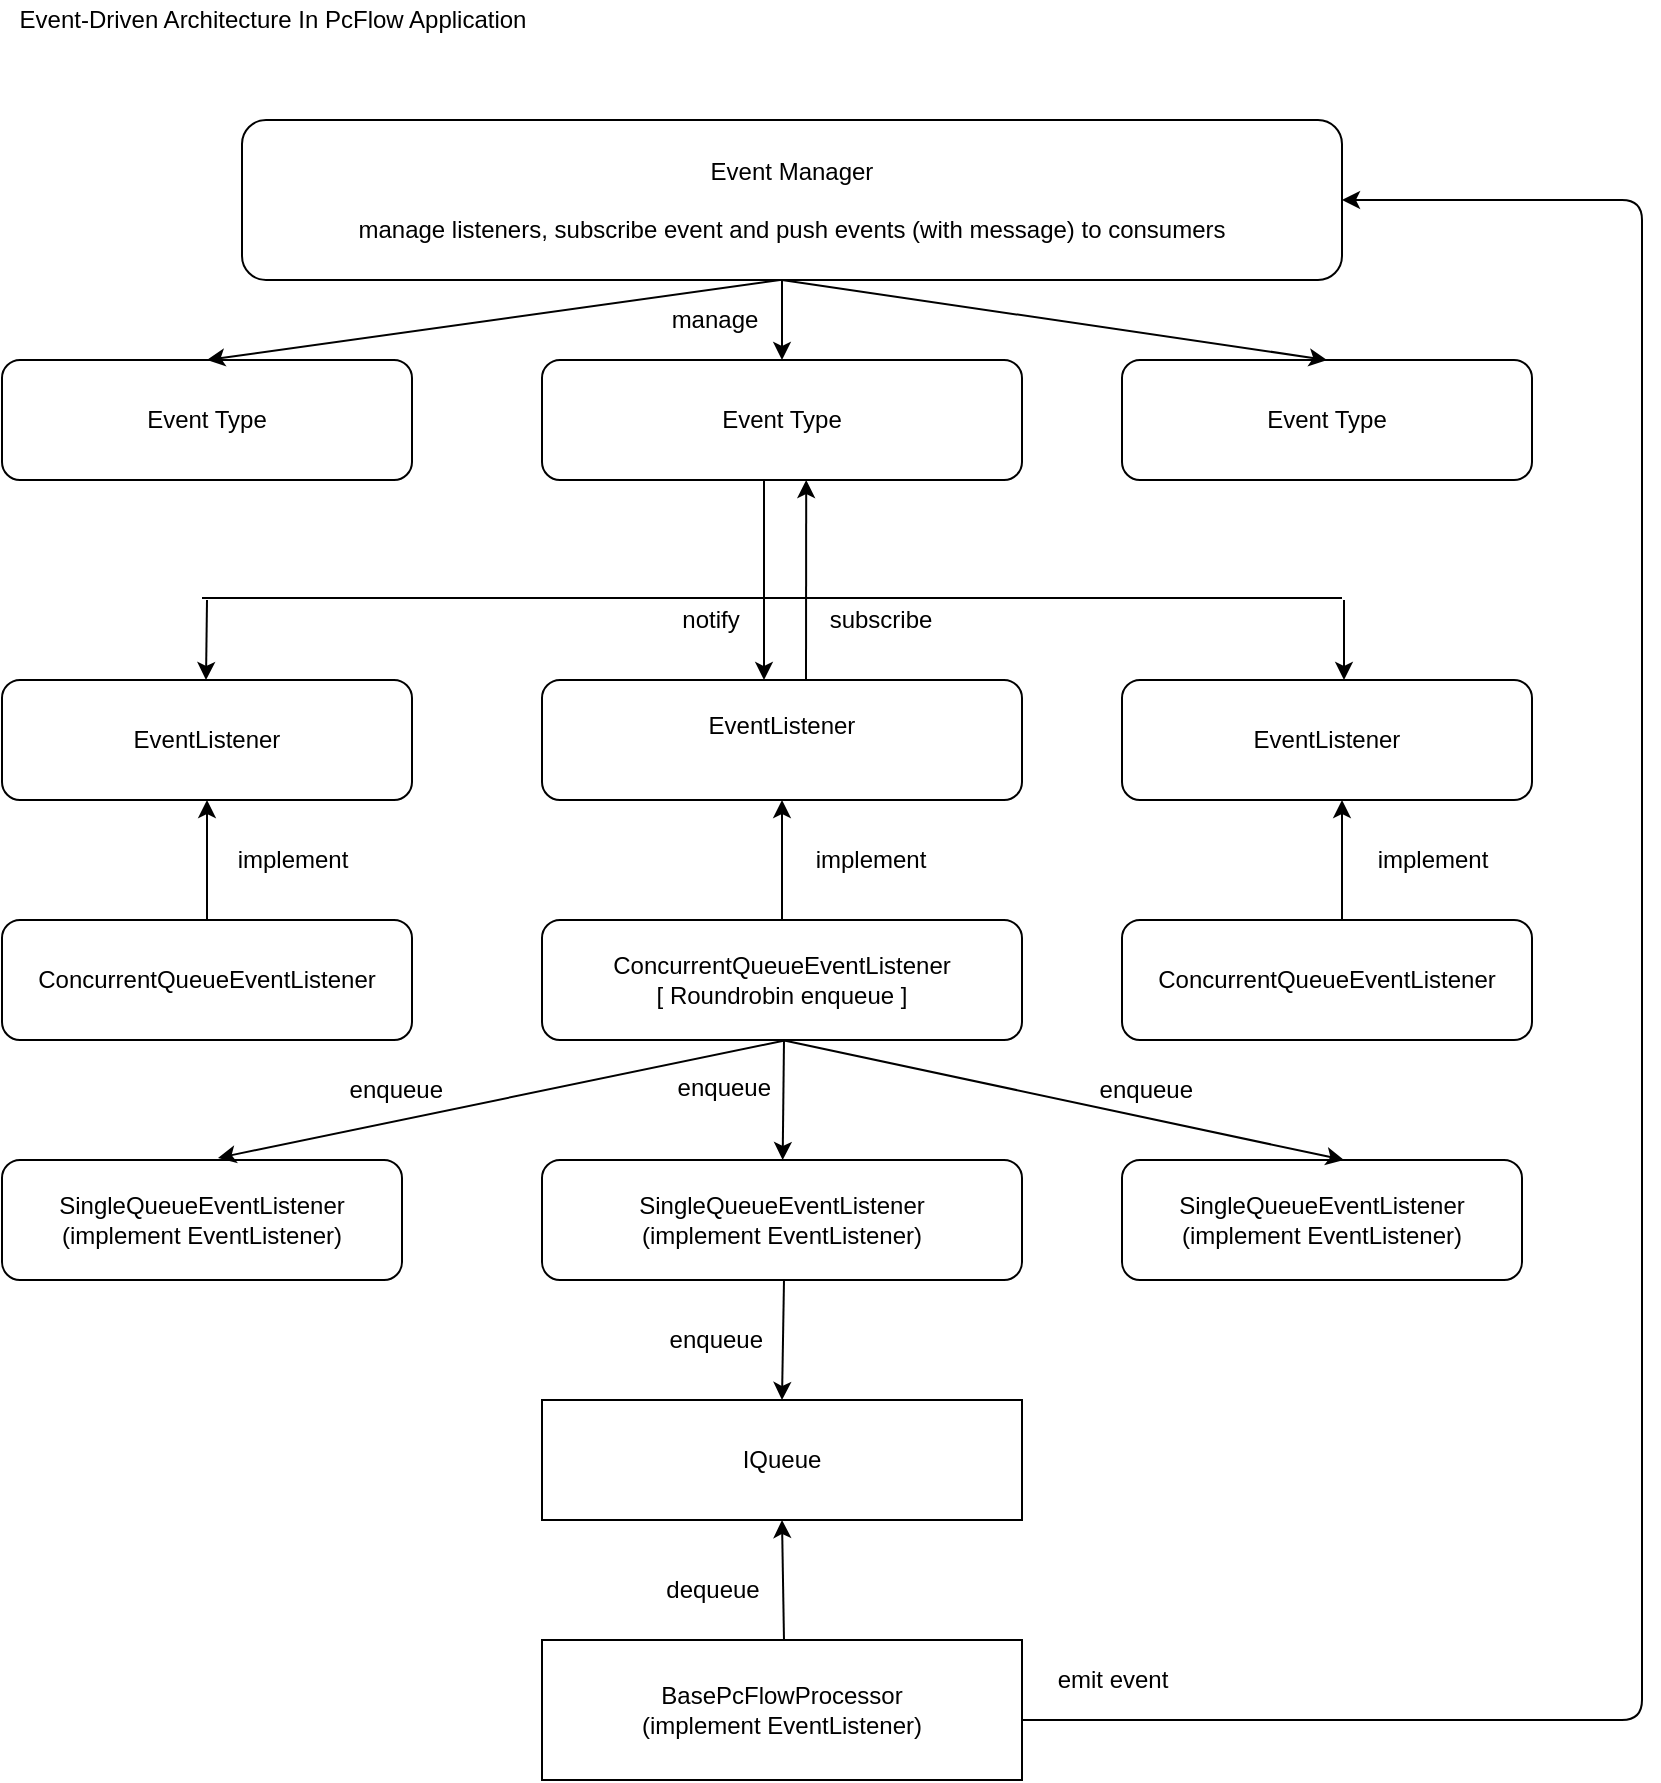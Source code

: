 <mxfile version="13.7.5" type="github">
  <diagram id="C5RBs43oDa-KdzZeNtuy" name="Page-1">
    <mxGraphModel dx="1422" dy="2025" grid="1" gridSize="10" guides="1" tooltips="1" connect="1" arrows="1" fold="1" page="1" pageScale="1" pageWidth="827" pageHeight="1169" math="0" shadow="0">
      <root>
        <mxCell id="WIyWlLk6GJQsqaUBKTNV-0" />
        <mxCell id="WIyWlLk6GJQsqaUBKTNV-1" parent="WIyWlLk6GJQsqaUBKTNV-0" />
        <mxCell id="jbT7SXT4_afKjvwqRheY-57" value="Event Type" style="rounded=1;whiteSpace=wrap;html=1;" vertex="1" parent="WIyWlLk6GJQsqaUBKTNV-1">
          <mxGeometry x="10" y="120" width="205" height="60" as="geometry" />
        </mxCell>
        <mxCell id="jbT7SXT4_afKjvwqRheY-0" value="Event Manager&lt;br&gt;&lt;br&gt;manage listeners, subscribe event and push events (with message) to consumers" style="rounded=1;whiteSpace=wrap;html=1;" vertex="1" parent="WIyWlLk6GJQsqaUBKTNV-1">
          <mxGeometry x="130" width="550" height="80" as="geometry" />
        </mxCell>
        <mxCell id="jbT7SXT4_afKjvwqRheY-3" value="ConcurrentQueueEventListener&lt;br&gt;[ Roundrobin enqueue ]" style="rounded=1;whiteSpace=wrap;html=1;" vertex="1" parent="WIyWlLk6GJQsqaUBKTNV-1">
          <mxGeometry x="280" y="400" width="240" height="60" as="geometry" />
        </mxCell>
        <mxCell id="jbT7SXT4_afKjvwqRheY-4" value="SingleQueueEventListener&lt;br&gt;(implement EventListener)" style="rounded=1;whiteSpace=wrap;html=1;" vertex="1" parent="WIyWlLk6GJQsqaUBKTNV-1">
          <mxGeometry x="10" y="520" width="200" height="60" as="geometry" />
        </mxCell>
        <mxCell id="jbT7SXT4_afKjvwqRheY-5" value="ConcurrentQueueEventListener" style="rounded=1;whiteSpace=wrap;html=1;" vertex="1" parent="WIyWlLk6GJQsqaUBKTNV-1">
          <mxGeometry x="570" y="400" width="205" height="60" as="geometry" />
        </mxCell>
        <mxCell id="jbT7SXT4_afKjvwqRheY-6" value="ConcurrentQueueEventListener" style="rounded=1;whiteSpace=wrap;html=1;" vertex="1" parent="WIyWlLk6GJQsqaUBKTNV-1">
          <mxGeometry x="10" y="400" width="205" height="60" as="geometry" />
        </mxCell>
        <mxCell id="jbT7SXT4_afKjvwqRheY-7" value="EventListener" style="rounded=1;whiteSpace=wrap;html=1;" vertex="1" parent="WIyWlLk6GJQsqaUBKTNV-1">
          <mxGeometry x="10" y="280" width="205" height="60" as="geometry" />
        </mxCell>
        <mxCell id="jbT7SXT4_afKjvwqRheY-8" value="EventListener&lt;br&gt;&lt;br&gt;" style="rounded=1;whiteSpace=wrap;html=1;" vertex="1" parent="WIyWlLk6GJQsqaUBKTNV-1">
          <mxGeometry x="280" y="280" width="240" height="60" as="geometry" />
        </mxCell>
        <mxCell id="jbT7SXT4_afKjvwqRheY-9" value="EventListener" style="rounded=1;whiteSpace=wrap;html=1;" vertex="1" parent="WIyWlLk6GJQsqaUBKTNV-1">
          <mxGeometry x="570" y="280" width="205" height="60" as="geometry" />
        </mxCell>
        <mxCell id="jbT7SXT4_afKjvwqRheY-10" value="SingleQueueEventListener&lt;br&gt;(implement EventListener)" style="rounded=1;whiteSpace=wrap;html=1;" vertex="1" parent="WIyWlLk6GJQsqaUBKTNV-1">
          <mxGeometry x="280" y="520" width="240" height="60" as="geometry" />
        </mxCell>
        <mxCell id="jbT7SXT4_afKjvwqRheY-11" value="SingleQueueEventListener&lt;br&gt;(implement EventListener)" style="rounded=1;whiteSpace=wrap;html=1;" vertex="1" parent="WIyWlLk6GJQsqaUBKTNV-1">
          <mxGeometry x="570" y="520" width="200" height="60" as="geometry" />
        </mxCell>
        <mxCell id="jbT7SXT4_afKjvwqRheY-12" value="" style="endArrow=classic;html=1;entryX=0.5;entryY=1;entryDx=0;entryDy=0;exitX=0.5;exitY=0;exitDx=0;exitDy=0;" edge="1" parent="WIyWlLk6GJQsqaUBKTNV-1" source="jbT7SXT4_afKjvwqRheY-6" target="jbT7SXT4_afKjvwqRheY-7">
          <mxGeometry width="50" height="50" relative="1" as="geometry">
            <mxPoint x="100" y="400" as="sourcePoint" />
            <mxPoint x="150" y="350" as="targetPoint" />
          </mxGeometry>
        </mxCell>
        <mxCell id="jbT7SXT4_afKjvwqRheY-13" value="" style="endArrow=classic;html=1;exitX=0.5;exitY=0;exitDx=0;exitDy=0;entryX=0.5;entryY=1;entryDx=0;entryDy=0;" edge="1" parent="WIyWlLk6GJQsqaUBKTNV-1" source="jbT7SXT4_afKjvwqRheY-3" target="jbT7SXT4_afKjvwqRheY-8">
          <mxGeometry width="50" height="50" relative="1" as="geometry">
            <mxPoint x="402.16" y="400" as="sourcePoint" />
            <mxPoint x="402" y="360" as="targetPoint" />
          </mxGeometry>
        </mxCell>
        <mxCell id="jbT7SXT4_afKjvwqRheY-14" value="" style="endArrow=classic;html=1;entryX=0.5;entryY=1;entryDx=0;entryDy=0;exitX=0.5;exitY=0;exitDx=0;exitDy=0;" edge="1" parent="WIyWlLk6GJQsqaUBKTNV-1">
          <mxGeometry width="50" height="50" relative="1" as="geometry">
            <mxPoint x="680" y="400" as="sourcePoint" />
            <mxPoint x="680" y="340" as="targetPoint" />
          </mxGeometry>
        </mxCell>
        <mxCell id="jbT7SXT4_afKjvwqRheY-19" value="" style="endArrow=classic;html=1;exitX=0.5;exitY=1;exitDx=0;exitDy=0;entryX=0.54;entryY=-0.017;entryDx=0;entryDy=0;entryPerimeter=0;" edge="1" parent="WIyWlLk6GJQsqaUBKTNV-1" target="jbT7SXT4_afKjvwqRheY-4">
          <mxGeometry width="50" height="50" relative="1" as="geometry">
            <mxPoint x="402.5" y="460" as="sourcePoint" />
            <mxPoint x="120" y="510" as="targetPoint" />
          </mxGeometry>
        </mxCell>
        <mxCell id="jbT7SXT4_afKjvwqRheY-20" value="" style="endArrow=classic;html=1;" edge="1" parent="WIyWlLk6GJQsqaUBKTNV-1" target="jbT7SXT4_afKjvwqRheY-10">
          <mxGeometry width="50" height="50" relative="1" as="geometry">
            <mxPoint x="401" y="460" as="sourcePoint" />
            <mxPoint x="128" y="528.98" as="targetPoint" />
          </mxGeometry>
        </mxCell>
        <mxCell id="jbT7SXT4_afKjvwqRheY-21" value="" style="endArrow=classic;html=1;exitX=0.5;exitY=1;exitDx=0;exitDy=0;" edge="1" parent="WIyWlLk6GJQsqaUBKTNV-1" source="jbT7SXT4_afKjvwqRheY-3">
          <mxGeometry width="50" height="50" relative="1" as="geometry">
            <mxPoint x="411" y="470" as="sourcePoint" />
            <mxPoint x="681" y="520" as="targetPoint" />
          </mxGeometry>
        </mxCell>
        <mxCell id="jbT7SXT4_afKjvwqRheY-25" value="notify" style="text;html=1;align=center;verticalAlign=middle;resizable=0;points=[];autosize=1;" vertex="1" parent="WIyWlLk6GJQsqaUBKTNV-1">
          <mxGeometry x="344" y="240" width="40" height="20" as="geometry" />
        </mxCell>
        <mxCell id="jbT7SXT4_afKjvwqRheY-37" value="implement" style="text;html=1;align=center;verticalAlign=middle;resizable=0;points=[];autosize=1;" vertex="1" parent="WIyWlLk6GJQsqaUBKTNV-1">
          <mxGeometry x="120" y="360" width="70" height="20" as="geometry" />
        </mxCell>
        <mxCell id="jbT7SXT4_afKjvwqRheY-39" value="implement" style="text;html=1;align=center;verticalAlign=middle;resizable=0;points=[];autosize=1;" vertex="1" parent="WIyWlLk6GJQsqaUBKTNV-1">
          <mxGeometry x="690" y="360" width="70" height="20" as="geometry" />
        </mxCell>
        <mxCell id="jbT7SXT4_afKjvwqRheY-40" value="&amp;nbsp;enqueue" style="text;html=1;align=center;verticalAlign=middle;resizable=0;points=[];autosize=1;" vertex="1" parent="WIyWlLk6GJQsqaUBKTNV-1">
          <mxGeometry x="170" y="475" width="70" height="20" as="geometry" />
        </mxCell>
        <mxCell id="jbT7SXT4_afKjvwqRheY-41" value="&amp;nbsp;enqueue" style="text;html=1;align=center;verticalAlign=middle;resizable=0;points=[];autosize=1;" vertex="1" parent="WIyWlLk6GJQsqaUBKTNV-1">
          <mxGeometry x="334" y="474" width="70" height="20" as="geometry" />
        </mxCell>
        <mxCell id="jbT7SXT4_afKjvwqRheY-42" value="&amp;nbsp;enqueue" style="text;html=1;align=center;verticalAlign=middle;resizable=0;points=[];autosize=1;" vertex="1" parent="WIyWlLk6GJQsqaUBKTNV-1">
          <mxGeometry x="545" y="475" width="70" height="20" as="geometry" />
        </mxCell>
        <mxCell id="jbT7SXT4_afKjvwqRheY-43" value="implement" style="text;html=1;align=center;verticalAlign=middle;resizable=0;points=[];autosize=1;" vertex="1" parent="WIyWlLk6GJQsqaUBKTNV-1">
          <mxGeometry x="409" y="360" width="70" height="20" as="geometry" />
        </mxCell>
        <mxCell id="jbT7SXT4_afKjvwqRheY-47" value="IQueue" style="rounded=0;whiteSpace=wrap;html=1;" vertex="1" parent="WIyWlLk6GJQsqaUBKTNV-1">
          <mxGeometry x="280" y="640" width="240" height="60" as="geometry" />
        </mxCell>
        <mxCell id="jbT7SXT4_afKjvwqRheY-48" value="BasePcFlowProcessor&lt;br&gt;(implement EventListener)" style="rounded=0;whiteSpace=wrap;html=1;" vertex="1" parent="WIyWlLk6GJQsqaUBKTNV-1">
          <mxGeometry x="280" y="760" width="240" height="70" as="geometry" />
        </mxCell>
        <mxCell id="jbT7SXT4_afKjvwqRheY-49" value="" style="endArrow=classic;html=1;entryX=0.5;entryY=0;entryDx=0;entryDy=0;" edge="1" parent="WIyWlLk6GJQsqaUBKTNV-1" target="jbT7SXT4_afKjvwqRheY-47">
          <mxGeometry width="50" height="50" relative="1" as="geometry">
            <mxPoint x="401" y="580" as="sourcePoint" />
            <mxPoint x="400.333" y="640" as="targetPoint" />
          </mxGeometry>
        </mxCell>
        <mxCell id="jbT7SXT4_afKjvwqRheY-50" value="&amp;nbsp;enqueue" style="text;html=1;align=center;verticalAlign=middle;resizable=0;points=[];autosize=1;" vertex="1" parent="WIyWlLk6GJQsqaUBKTNV-1">
          <mxGeometry x="330" y="600" width="70" height="20" as="geometry" />
        </mxCell>
        <mxCell id="jbT7SXT4_afKjvwqRheY-52" value="" style="endArrow=classic;html=1;entryX=0.5;entryY=1;entryDx=0;entryDy=0;" edge="1" parent="WIyWlLk6GJQsqaUBKTNV-1" target="jbT7SXT4_afKjvwqRheY-47">
          <mxGeometry width="50" height="50" relative="1" as="geometry">
            <mxPoint x="401" y="760" as="sourcePoint" />
            <mxPoint x="400" y="820" as="targetPoint" />
          </mxGeometry>
        </mxCell>
        <mxCell id="jbT7SXT4_afKjvwqRheY-53" value="dequeue" style="text;html=1;align=center;verticalAlign=middle;resizable=0;points=[];autosize=1;" vertex="1" parent="WIyWlLk6GJQsqaUBKTNV-1">
          <mxGeometry x="335" y="724.5" width="60" height="20" as="geometry" />
        </mxCell>
        <mxCell id="jbT7SXT4_afKjvwqRheY-54" value="" style="endArrow=classic;html=1;" edge="1" parent="WIyWlLk6GJQsqaUBKTNV-1">
          <mxGeometry width="50" height="50" relative="1" as="geometry">
            <mxPoint x="520" y="800" as="sourcePoint" />
            <mxPoint x="680" y="40" as="targetPoint" />
            <Array as="points">
              <mxPoint x="830" y="800" />
              <mxPoint x="830" y="40" />
            </Array>
          </mxGeometry>
        </mxCell>
        <mxCell id="jbT7SXT4_afKjvwqRheY-55" value="emit event" style="text;html=1;align=center;verticalAlign=middle;resizable=0;points=[];autosize=1;" vertex="1" parent="WIyWlLk6GJQsqaUBKTNV-1">
          <mxGeometry x="530" y="770" width="70" height="20" as="geometry" />
        </mxCell>
        <mxCell id="jbT7SXT4_afKjvwqRheY-56" value="Event-Driven Architecture In PcFlow Application" style="text;html=1;align=center;verticalAlign=middle;resizable=0;points=[];autosize=1;" vertex="1" parent="WIyWlLk6GJQsqaUBKTNV-1">
          <mxGeometry x="10" y="-60" width="270" height="20" as="geometry" />
        </mxCell>
        <mxCell id="jbT7SXT4_afKjvwqRheY-58" value="Event Type" style="rounded=1;whiteSpace=wrap;html=1;" vertex="1" parent="WIyWlLk6GJQsqaUBKTNV-1">
          <mxGeometry x="280" y="120" width="240" height="60" as="geometry" />
        </mxCell>
        <mxCell id="jbT7SXT4_afKjvwqRheY-59" value="Event Type" style="rounded=1;whiteSpace=wrap;html=1;" vertex="1" parent="WIyWlLk6GJQsqaUBKTNV-1">
          <mxGeometry x="570" y="120" width="205" height="60" as="geometry" />
        </mxCell>
        <mxCell id="jbT7SXT4_afKjvwqRheY-61" value="" style="endArrow=classic;html=1;" edge="1" parent="WIyWlLk6GJQsqaUBKTNV-1">
          <mxGeometry width="50" height="50" relative="1" as="geometry">
            <mxPoint x="391" y="180" as="sourcePoint" />
            <mxPoint x="391" y="280" as="targetPoint" />
          </mxGeometry>
        </mxCell>
        <mxCell id="jbT7SXT4_afKjvwqRheY-62" value="" style="endArrow=none;html=1;" edge="1" parent="WIyWlLk6GJQsqaUBKTNV-1">
          <mxGeometry width="50" height="50" relative="1" as="geometry">
            <mxPoint x="110" y="239" as="sourcePoint" />
            <mxPoint x="680" y="239" as="targetPoint" />
          </mxGeometry>
        </mxCell>
        <mxCell id="jbT7SXT4_afKjvwqRheY-63" value="" style="endArrow=classic;html=1;" edge="1" parent="WIyWlLk6GJQsqaUBKTNV-1">
          <mxGeometry width="50" height="50" relative="1" as="geometry">
            <mxPoint x="112.5" y="240" as="sourcePoint" />
            <mxPoint x="112" y="280" as="targetPoint" />
          </mxGeometry>
        </mxCell>
        <mxCell id="jbT7SXT4_afKjvwqRheY-64" value="" style="endArrow=classic;html=1;" edge="1" parent="WIyWlLk6GJQsqaUBKTNV-1">
          <mxGeometry width="50" height="50" relative="1" as="geometry">
            <mxPoint x="681" y="240" as="sourcePoint" />
            <mxPoint x="681" y="280" as="targetPoint" />
          </mxGeometry>
        </mxCell>
        <mxCell id="jbT7SXT4_afKjvwqRheY-66" value="" style="endArrow=classic;html=1;entryX=0.465;entryY=0.013;entryDx=0;entryDy=0;entryPerimeter=0;" edge="1" parent="WIyWlLk6GJQsqaUBKTNV-1">
          <mxGeometry width="50" height="50" relative="1" as="geometry">
            <mxPoint x="412" y="280" as="sourcePoint" />
            <mxPoint x="412.1" y="180" as="targetPoint" />
          </mxGeometry>
        </mxCell>
        <mxCell id="jbT7SXT4_afKjvwqRheY-67" value="subscribe" style="text;html=1;align=center;verticalAlign=middle;resizable=0;points=[];autosize=1;" vertex="1" parent="WIyWlLk6GJQsqaUBKTNV-1">
          <mxGeometry x="414" y="240" width="70" height="20" as="geometry" />
        </mxCell>
        <mxCell id="jbT7SXT4_afKjvwqRheY-68" value="" style="endArrow=classic;html=1;entryX=0.5;entryY=0;entryDx=0;entryDy=0;" edge="1" parent="WIyWlLk6GJQsqaUBKTNV-1" target="jbT7SXT4_afKjvwqRheY-57">
          <mxGeometry width="50" height="50" relative="1" as="geometry">
            <mxPoint x="399" y="80" as="sourcePoint" />
            <mxPoint x="399" y="180" as="targetPoint" />
          </mxGeometry>
        </mxCell>
        <mxCell id="jbT7SXT4_afKjvwqRheY-69" value="" style="endArrow=classic;html=1;entryX=0.5;entryY=0;entryDx=0;entryDy=0;" edge="1" parent="WIyWlLk6GJQsqaUBKTNV-1" target="jbT7SXT4_afKjvwqRheY-58">
          <mxGeometry width="50" height="50" relative="1" as="geometry">
            <mxPoint x="400" y="80" as="sourcePoint" />
            <mxPoint x="122.5" y="130" as="targetPoint" />
          </mxGeometry>
        </mxCell>
        <mxCell id="jbT7SXT4_afKjvwqRheY-70" value="" style="endArrow=classic;html=1;entryX=0.5;entryY=0;entryDx=0;entryDy=0;" edge="1" parent="WIyWlLk6GJQsqaUBKTNV-1" target="jbT7SXT4_afKjvwqRheY-59">
          <mxGeometry width="50" height="50" relative="1" as="geometry">
            <mxPoint x="400" y="80" as="sourcePoint" />
            <mxPoint x="410" y="130" as="targetPoint" />
          </mxGeometry>
        </mxCell>
        <mxCell id="jbT7SXT4_afKjvwqRheY-71" value="manage" style="text;html=1;align=center;verticalAlign=middle;resizable=0;points=[];autosize=1;" vertex="1" parent="WIyWlLk6GJQsqaUBKTNV-1">
          <mxGeometry x="336" y="90" width="60" height="20" as="geometry" />
        </mxCell>
      </root>
    </mxGraphModel>
  </diagram>
</mxfile>
